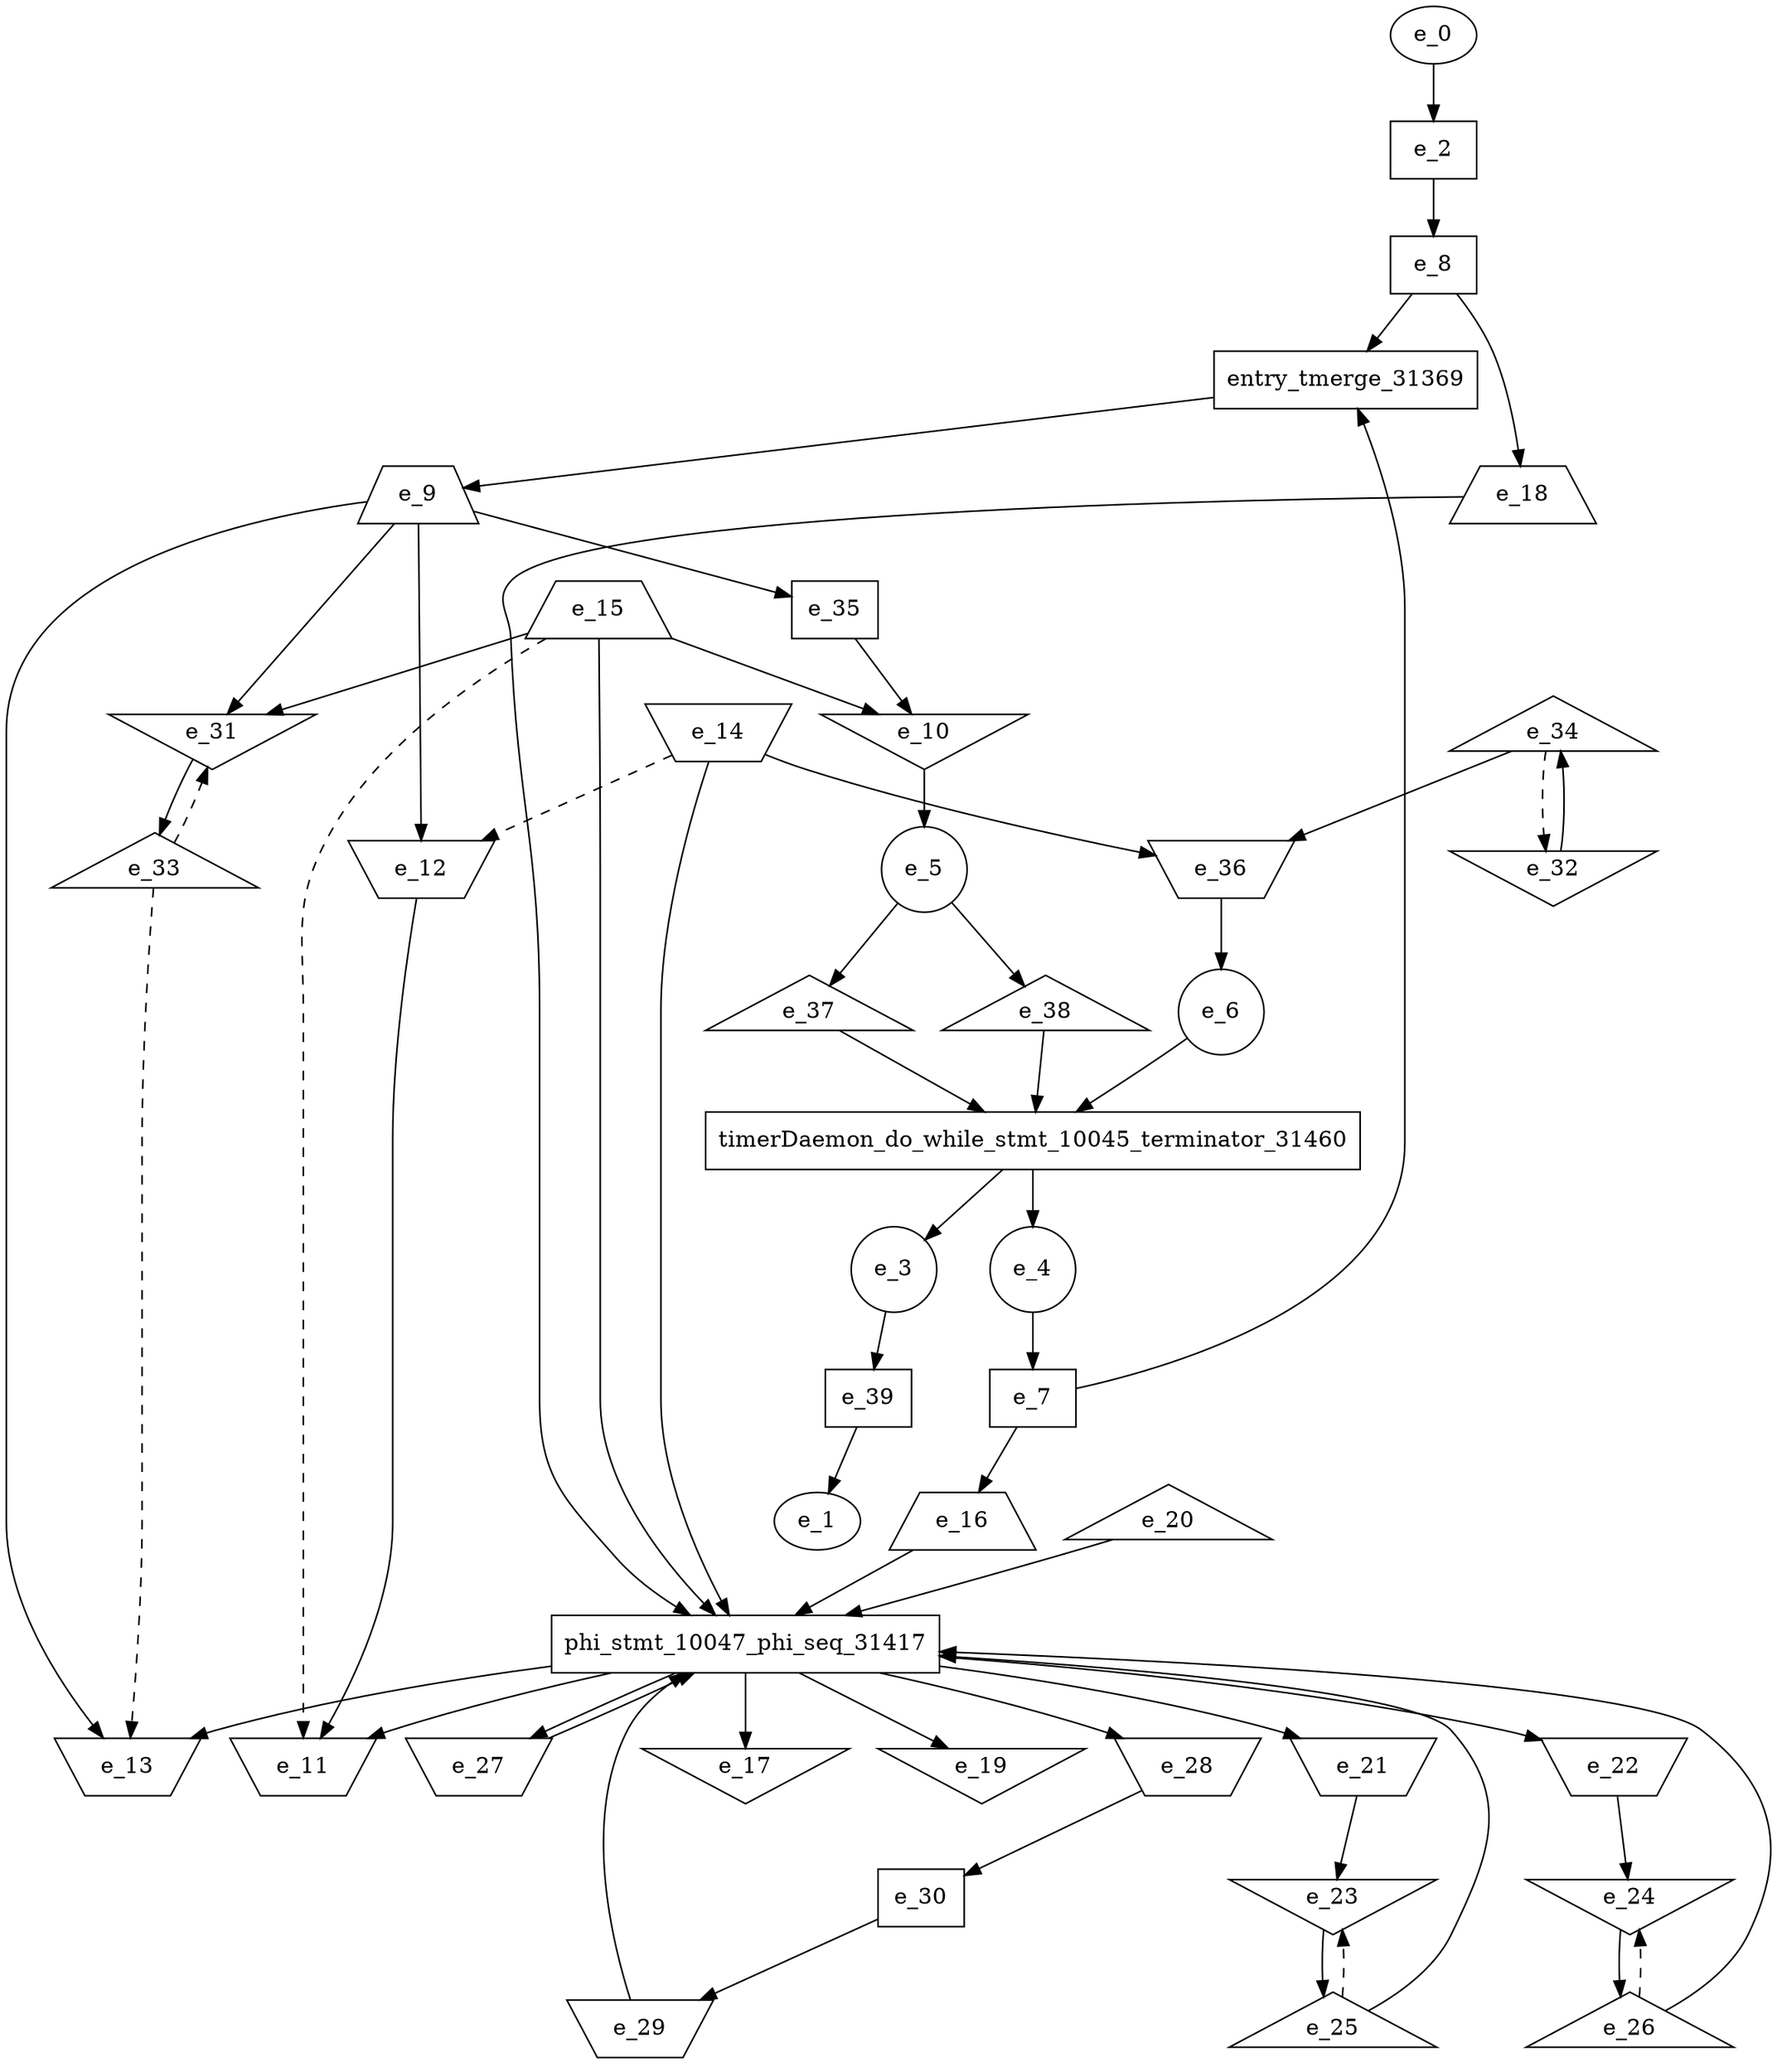 digraph control_path {
  e_0: entry_node : n ;
  e_1: exit_node : s ;
  e_2 [shape = dot];
  e_3 [shape = circle];
  e_4 [shape = circle];
  e_5 [shape = circle];
  e_6 [shape = circle];
  e_7 [shape = dot];
  e_8 [shape = dot];
  e_9 [shape = trapezium];
  e_10 [shape = invtriangle];
  e_11 [shape = invtrapezium];
  e_12 [shape = invtrapezium];
  e_13 [shape = invtrapezium];
  e_14 [shape = invtrapezium];
  e_15 [shape = trapezium];
  e_16 [shape = trapezium];
  e_17 [shape = invtriangle];
  e_18 [shape = trapezium];
  e_19 [shape = invtriangle];
  e_20 [shape = triangle];
  e_21 [shape = invtrapezium];
  e_22 [shape = invtrapezium];
  e_23 [shape = invtriangle];
  e_24 [shape = invtriangle];
  e_25 [shape = triangle];
  e_26 [shape = triangle];
  e_27 [shape = invtrapezium];
  e_28 [shape = invtrapezium];
  e_29 [shape = invtrapezium];
  e_30 [shape = dot];
  e_31 [shape = invtriangle];
  e_32 [shape = invtriangle];
  e_33 [shape = triangle];
  e_34 [shape = triangle];
  e_35 [shape = dot];
  e_36 [shape = invtrapezium];
  e_37 [shape = triangle];
  e_38 [shape = triangle];
  e_39 [shape = dot];
  e_39 -> e_1;
  e_0 -> e_2;
  e_10 -> e_5;
  e_36 -> e_6;
  e_4 -> e_7;
  e_2 -> e_8;
  e_35 -> e_10;
  e_15 -> e_10;
  e_12 -> e_11;
  e_15 -> e_11[style = dashed];
  e_9 -> e_12;
  e_14 -> e_12[style = dashed];
  e_9 -> e_13;
  e_33 -> e_13[style = dashed];
  e_7 -> e_16;
  e_8 -> e_18;
  e_21 -> e_23;
  e_25 -> e_23[style = dashed];
  e_22 -> e_24;
  e_26 -> e_24[style = dashed];
  e_23 -> e_25;
  e_24 -> e_26;
  e_30 -> e_29;
  e_28 -> e_30;
  e_15 -> e_31;
  e_9 -> e_31;
  e_33 -> e_31[style = dashed];
  e_34 -> e_32[style = dashed];
  e_31 -> e_33;
  e_32 -> e_34;
  e_9 -> e_35;
  e_34 -> e_36;
  e_14 -> e_36;
  e_5 -> e_37;
  e_5 -> e_38;
  e_3 -> e_39;
  timerDaemon_do_while_stmt_10045_terminator_31460 [shape=rectangle];
e_6 -> timerDaemon_do_while_stmt_10045_terminator_31460;
e_38 -> timerDaemon_do_while_stmt_10045_terminator_31460;
e_37 -> timerDaemon_do_while_stmt_10045_terminator_31460;
timerDaemon_do_while_stmt_10045_terminator_31460 -> e_4;
timerDaemon_do_while_stmt_10045_terminator_31460 -> e_3;
  phi_stmt_10047_phi_seq_31417 [shape=rectangle];
e_16 -> phi_stmt_10047_phi_seq_31417;
phi_stmt_10047_phi_seq_31417 -> e_21;
phi_stmt_10047_phi_seq_31417 -> e_22;
phi_stmt_10047_phi_seq_31417 -> e_17;
e_25 -> phi_stmt_10047_phi_seq_31417;
e_26 -> phi_stmt_10047_phi_seq_31417;
e_18 -> phi_stmt_10047_phi_seq_31417;
phi_stmt_10047_phi_seq_31417 -> e_27;
phi_stmt_10047_phi_seq_31417 -> e_28;
phi_stmt_10047_phi_seq_31417 -> e_19;
e_27 -> phi_stmt_10047_phi_seq_31417;
e_29 -> phi_stmt_10047_phi_seq_31417;
e_14 -> phi_stmt_10047_phi_seq_31417;
e_15 -> phi_stmt_10047_phi_seq_31417;
phi_stmt_10047_phi_seq_31417 -> e_11;
phi_stmt_10047_phi_seq_31417 -> e_13;
e_20 -> phi_stmt_10047_phi_seq_31417;
entry_tmerge_31369 [shape = rectangle]; 
e_7 -> entry_tmerge_31369;
e_8 -> entry_tmerge_31369;
entry_tmerge_31369 -> e_9;
}
